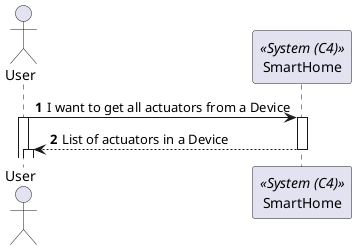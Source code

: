 @startuml

!pragma layout smetana

autonumber

actor "User" as User
participant "SmartHome" as SH<<System (C4)>>

User -> SH : I want to get all actuators from a Device
activate SH
activate User

SH --> User : List of actuators in a Device
deactivate SH
activate User

@enduml